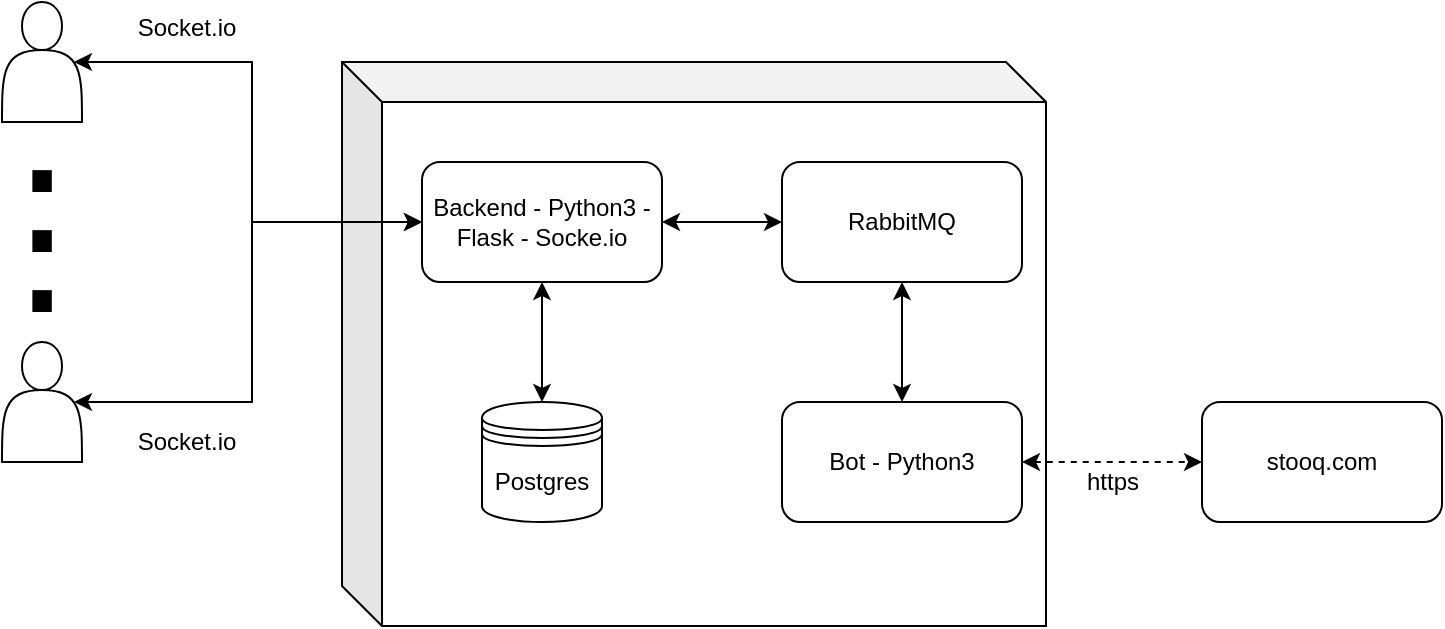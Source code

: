<mxfile version="12.3.2" type="device" pages="1"><diagram id="_grU4Uvy0dGRYSLMwc12" name="Page-1"><mxGraphModel dx="1566" dy="806" grid="1" gridSize="10" guides="1" tooltips="1" connect="1" arrows="1" fold="1" page="1" pageScale="1" pageWidth="827" pageHeight="1169" math="0" shadow="0"><root><mxCell id="0"/><mxCell id="1" parent="0"/><mxCell id="5xNzljC6DhgxoCVgImee-22" value="" style="shape=cube;whiteSpace=wrap;html=1;boundedLbl=1;backgroundOutline=1;darkOpacity=0.05;darkOpacity2=0.1;" parent="1" vertex="1"><mxGeometry x="268" y="260" width="352" height="282" as="geometry"/></mxCell><mxCell id="5xNzljC6DhgxoCVgImee-16" style="edgeStyle=orthogonalEdgeStyle;rounded=0;orthogonalLoop=1;jettySize=auto;html=1;exitX=1;exitY=0.5;exitDx=0;exitDy=0;entryX=0;entryY=0.5;entryDx=0;entryDy=0;startArrow=classic;startFill=1;" parent="1" source="5xNzljC6DhgxoCVgImee-1" target="5xNzljC6DhgxoCVgImee-4" edge="1"><mxGeometry relative="1" as="geometry"/></mxCell><mxCell id="5xNzljC6DhgxoCVgImee-20" style="edgeStyle=orthogonalEdgeStyle;rounded=0;orthogonalLoop=1;jettySize=auto;html=1;entryX=0.5;entryY=0;entryDx=0;entryDy=0;startArrow=classic;startFill=1;" parent="1" source="5xNzljC6DhgxoCVgImee-1" target="5xNzljC6DhgxoCVgImee-3" edge="1"><mxGeometry relative="1" as="geometry"/></mxCell><mxCell id="5xNzljC6DhgxoCVgImee-1" value="Backend - Python3 - Flask - Socke.io" style="rounded=1;whiteSpace=wrap;html=1;" parent="1" vertex="1"><mxGeometry x="308" y="310" width="120" height="60" as="geometry"/></mxCell><mxCell id="5xNzljC6DhgxoCVgImee-12" style="edgeStyle=orthogonalEdgeStyle;rounded=0;orthogonalLoop=1;jettySize=auto;html=1;exitX=0.9;exitY=0.5;exitDx=0;exitDy=0;exitPerimeter=0;entryX=0;entryY=0.5;entryDx=0;entryDy=0;startArrow=classic;startFill=1;" parent="1" source="5xNzljC6DhgxoCVgImee-2" target="5xNzljC6DhgxoCVgImee-1" edge="1"><mxGeometry relative="1" as="geometry"/></mxCell><mxCell id="5xNzljC6DhgxoCVgImee-2" value="" style="shape=actor;whiteSpace=wrap;html=1;" parent="1" vertex="1"><mxGeometry x="98" y="230" width="40" height="60" as="geometry"/></mxCell><mxCell id="5xNzljC6DhgxoCVgImee-3" value="Postgres" style="shape=datastore;whiteSpace=wrap;html=1;" parent="1" vertex="1"><mxGeometry x="338" y="430" width="60" height="60" as="geometry"/></mxCell><mxCell id="5xNzljC6DhgxoCVgImee-4" value="RabbitMQ" style="rounded=1;whiteSpace=wrap;html=1;" parent="1" vertex="1"><mxGeometry x="488" y="310" width="120" height="60" as="geometry"/></mxCell><mxCell id="5xNzljC6DhgxoCVgImee-11" style="edgeStyle=orthogonalEdgeStyle;rounded=0;orthogonalLoop=1;jettySize=auto;html=1;exitX=0.9;exitY=0.5;exitDx=0;exitDy=0;exitPerimeter=0;entryX=0;entryY=0.5;entryDx=0;entryDy=0;startArrow=classic;startFill=1;" parent="1" source="5xNzljC6DhgxoCVgImee-5" target="5xNzljC6DhgxoCVgImee-1" edge="1"><mxGeometry relative="1" as="geometry"/></mxCell><mxCell id="5xNzljC6DhgxoCVgImee-5" value="" style="shape=actor;whiteSpace=wrap;html=1;" parent="1" vertex="1"><mxGeometry x="98" y="400" width="40" height="60" as="geometry"/></mxCell><mxCell id="5xNzljC6DhgxoCVgImee-6" value="&lt;font style=&quot;font-size: 102px&quot;&gt;.&lt;/font&gt;" style="text;html=1;strokeColor=none;fillColor=none;align=center;verticalAlign=middle;whiteSpace=wrap;rounded=0;" parent="1" vertex="1"><mxGeometry x="98" y="280" width="40" height="20" as="geometry"/></mxCell><mxCell id="5xNzljC6DhgxoCVgImee-9" value="&lt;font style=&quot;font-size: 102px&quot;&gt;.&lt;/font&gt;" style="text;html=1;strokeColor=none;fillColor=none;align=center;verticalAlign=middle;whiteSpace=wrap;rounded=0;" parent="1" vertex="1"><mxGeometry x="98" y="310" width="40" height="20" as="geometry"/></mxCell><mxCell id="5xNzljC6DhgxoCVgImee-10" value="&lt;font style=&quot;font-size: 102px&quot;&gt;.&lt;/font&gt;" style="text;html=1;strokeColor=none;fillColor=none;align=center;verticalAlign=middle;whiteSpace=wrap;rounded=0;" parent="1" vertex="1"><mxGeometry x="98" y="340" width="40" height="20" as="geometry"/></mxCell><mxCell id="5xNzljC6DhgxoCVgImee-13" value="Socket.io" style="text;html=1;align=center;verticalAlign=middle;resizable=0;points=[];;autosize=1;" parent="1" vertex="1"><mxGeometry x="160" y="233" width="60" height="20" as="geometry"/></mxCell><mxCell id="5xNzljC6DhgxoCVgImee-14" value="Socket.io" style="text;html=1;align=center;verticalAlign=middle;resizable=0;points=[];;autosize=1;" parent="1" vertex="1"><mxGeometry x="160" y="440" width="60" height="20" as="geometry"/></mxCell><mxCell id="5xNzljC6DhgxoCVgImee-19" style="edgeStyle=orthogonalEdgeStyle;rounded=0;orthogonalLoop=1;jettySize=auto;html=1;entryX=0.5;entryY=1;entryDx=0;entryDy=0;startArrow=classic;startFill=1;" parent="1" source="5xNzljC6DhgxoCVgImee-17" target="5xNzljC6DhgxoCVgImee-4" edge="1"><mxGeometry relative="1" as="geometry"/></mxCell><mxCell id="5xNzljC6DhgxoCVgImee-23" style="edgeStyle=orthogonalEdgeStyle;rounded=0;orthogonalLoop=1;jettySize=auto;html=1;exitX=1;exitY=0.5;exitDx=0;exitDy=0;entryX=0;entryY=0.5;entryDx=0;entryDy=0;startArrow=classic;startFill=1;dashed=1;" parent="1" source="5xNzljC6DhgxoCVgImee-17" target="5xNzljC6DhgxoCVgImee-21" edge="1"><mxGeometry relative="1" as="geometry"/></mxCell><mxCell id="5xNzljC6DhgxoCVgImee-17" value="Bot - Python3" style="rounded=1;whiteSpace=wrap;html=1;" parent="1" vertex="1"><mxGeometry x="488" y="430" width="120" height="60" as="geometry"/></mxCell><mxCell id="5xNzljC6DhgxoCVgImee-21" value="stooq.com" style="rounded=1;whiteSpace=wrap;html=1;" parent="1" vertex="1"><mxGeometry x="698" y="430" width="120" height="60" as="geometry"/></mxCell><mxCell id="5xNzljC6DhgxoCVgImee-24" value="https" style="text;html=1;align=center;verticalAlign=middle;resizable=0;points=[];;autosize=1;" parent="1" vertex="1"><mxGeometry x="633" y="460" width="40" height="20" as="geometry"/></mxCell></root></mxGraphModel></diagram></mxfile>